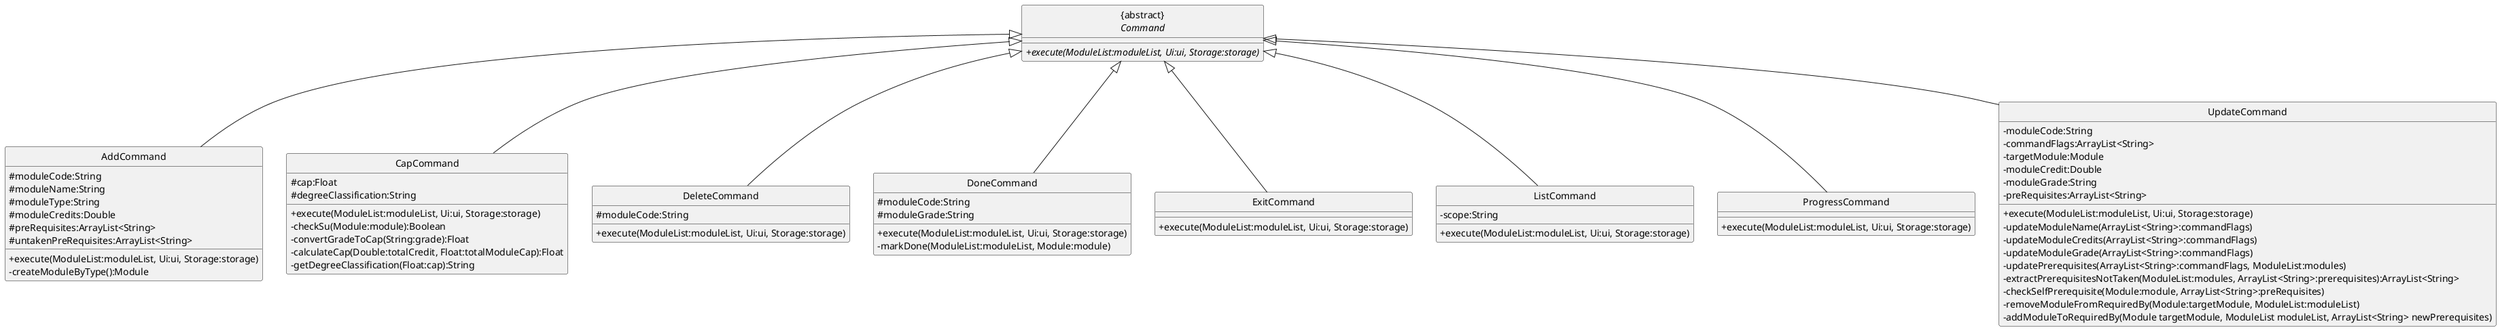 @startuml

hide circle
skinparam classAttributeIconSize 0

class "{abstract}\n<i>Command" {
    +<i>execute(ModuleList:moduleList, Ui:ui, Storage:storage)
}

class "AddCommand" {
    #moduleCode:String
    #moduleName:String
    #moduleType:String
    #moduleCredits:Double
    #preRequisites:ArrayList<String>
    #untakenPreRequisites:ArrayList<String>
    +execute(ModuleList:moduleList, Ui:ui, Storage:storage)
    -createModuleByType():Module
}

class "CapCommand" {
    #cap:Float
    #degreeClassification:String
    +execute(ModuleList:moduleList, Ui:ui, Storage:storage)
    -checkSu(Module:module):Boolean
    -convertGradeToCap(String:grade):Float
    -calculateCap(Double:totalCredit, Float:totalModuleCap):Float
    -getDegreeClassification(Float:cap):String
}

class "DeleteCommand" {
    #moduleCode:String
    +execute(ModuleList:moduleList, Ui:ui, Storage:storage)
}

class "DoneCommand" {
    #moduleCode:String
    #moduleGrade:String
    +execute(ModuleList:moduleList, Ui:ui, Storage:storage)
    -markDone(ModuleList:moduleList, Module:module)
}

class "ExitCommand" {
    +execute(ModuleList:moduleList, Ui:ui, Storage:storage)
}

class "ListCommand" {
    -scope:String
    +execute(ModuleList:moduleList, Ui:ui, Storage:storage)
}

class "ProgressCommand" {
    +execute(ModuleList:moduleList, Ui:ui, Storage:storage)
}

class "UpdateCommand" {
    -moduleCode:String
    -commandFlags:ArrayList<String>
    -targetModule:Module
    -moduleCredit:Double
    -moduleGrade:String
    -preRequisites:ArrayList<String>
    +execute(ModuleList:moduleList, Ui:ui, Storage:storage)
    -updateModuleName(ArrayList<String>:commandFlags)
    -updateModuleCredits(ArrayList<String>:commandFlags)
    -updateModuleGrade(ArrayList<String>:commandFlags)
    -updatePrerequisites(ArrayList<String>:commandFlags, ModuleList:modules)
    -extractPrerequisitesNotTaken(ModuleList:modules, ArrayList<String>:prerequisites):ArrayList<String>
    -checkSelfPrerequisite(Module:module, ArrayList<String>:preRequisites)
    -removeModuleFromRequiredBy(Module:targetModule, ModuleList:moduleList)
    -addModuleToRequiredBy(Module targetModule, ModuleList moduleList, ArrayList<String> newPrerequisites)
}

"{abstract}\n<i>Command" <|-- "AddCommand"
"{abstract}\n<i>Command" <|-- "CapCommand"
"{abstract}\n<i>Command" <|-- "DeleteCommand"
"{abstract}\n<i>Command" <|-- "DoneCommand"
"{abstract}\n<i>Command" <|-- "ExitCommand"
"{abstract}\n<i>Command" <|-- "ListCommand"
"{abstract}\n<i>Command" <|-- "ProgressCommand"
"{abstract}\n<i>Command" <|-- "UpdateCommand"
@enduml